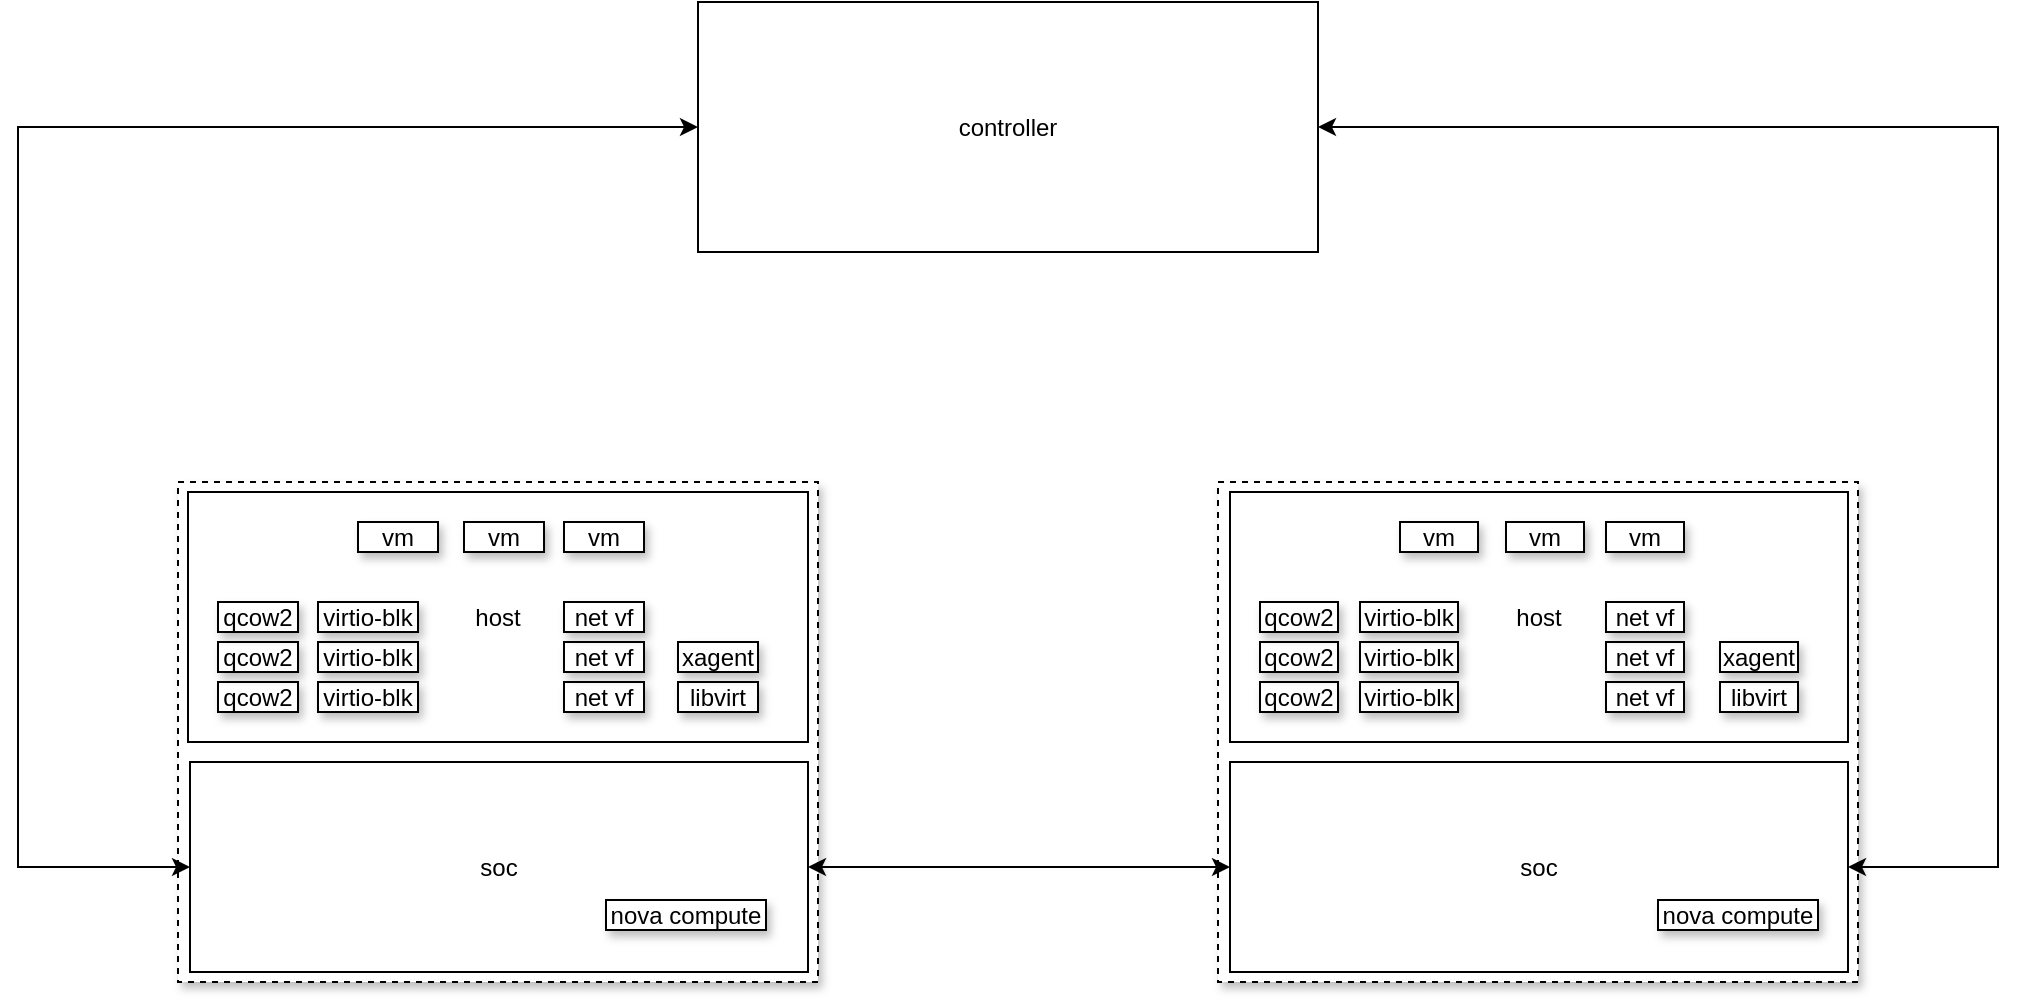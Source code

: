 <mxfile version="16.5.3" type="github">
  <diagram id="BWb1KWBUvwRuPx-WHsDX" name="Page-1">
    <mxGraphModel dx="1113" dy="760" grid="1" gridSize="10" guides="1" tooltips="1" connect="1" arrows="1" fold="1" page="1" pageScale="1" pageWidth="827" pageHeight="1169" math="0" shadow="0">
      <root>
        <mxCell id="0" />
        <mxCell id="1" parent="0" />
        <mxCell id="d7l75vfM0CyaOL6KbHwW-1" value="" style="rounded=0;whiteSpace=wrap;html=1;shadow=1;dashed=1;" vertex="1" parent="1">
          <mxGeometry x="250" y="250" width="320" height="250" as="geometry" />
        </mxCell>
        <mxCell id="d7l75vfM0CyaOL6KbHwW-2" value="host" style="rounded=0;whiteSpace=wrap;html=1;" vertex="1" parent="1">
          <mxGeometry x="255" y="255" width="310" height="125" as="geometry" />
        </mxCell>
        <mxCell id="d7l75vfM0CyaOL6KbHwW-4" value="soc" style="rounded=0;whiteSpace=wrap;html=1;" vertex="1" parent="1">
          <mxGeometry x="256" y="390" width="309" height="105" as="geometry" />
        </mxCell>
        <mxCell id="d7l75vfM0CyaOL6KbHwW-5" value="" style="rounded=0;whiteSpace=wrap;html=1;shadow=1;dashed=1;" vertex="1" parent="1">
          <mxGeometry x="770" y="250" width="320" height="250" as="geometry" />
        </mxCell>
        <mxCell id="d7l75vfM0CyaOL6KbHwW-7" value="soc" style="rounded=0;whiteSpace=wrap;html=1;" vertex="1" parent="1">
          <mxGeometry x="776" y="390" width="309" height="105" as="geometry" />
        </mxCell>
        <mxCell id="d7l75vfM0CyaOL6KbHwW-9" value="controller" style="rounded=0;whiteSpace=wrap;html=1;" vertex="1" parent="1">
          <mxGeometry x="510" y="10" width="310" height="125" as="geometry" />
        </mxCell>
        <mxCell id="d7l75vfM0CyaOL6KbHwW-10" value="" style="endArrow=classic;startArrow=classic;html=1;rounded=0;exitX=0;exitY=0.5;exitDx=0;exitDy=0;edgeStyle=orthogonalEdgeStyle;entryX=0;entryY=0.5;entryDx=0;entryDy=0;" edge="1" parent="1" source="d7l75vfM0CyaOL6KbHwW-4" target="d7l75vfM0CyaOL6KbHwW-9">
          <mxGeometry width="50" height="50" relative="1" as="geometry">
            <mxPoint x="560" y="310" as="sourcePoint" />
            <mxPoint x="180" y="150" as="targetPoint" />
            <Array as="points">
              <mxPoint x="170" y="443" />
              <mxPoint x="170" y="73" />
            </Array>
          </mxGeometry>
        </mxCell>
        <mxCell id="d7l75vfM0CyaOL6KbHwW-11" value="" style="endArrow=classic;startArrow=classic;html=1;rounded=0;entryX=1;entryY=0.5;entryDx=0;entryDy=0;exitX=1;exitY=0.5;exitDx=0;exitDy=0;edgeStyle=orthogonalEdgeStyle;" edge="1" parent="1" source="d7l75vfM0CyaOL6KbHwW-7" target="d7l75vfM0CyaOL6KbHwW-9">
          <mxGeometry width="50" height="50" relative="1" as="geometry">
            <mxPoint x="990" y="150" as="sourcePoint" />
            <mxPoint x="1040" y="100" as="targetPoint" />
            <Array as="points">
              <mxPoint x="1160" y="443" />
              <mxPoint x="1160" y="73" />
            </Array>
          </mxGeometry>
        </mxCell>
        <mxCell id="d7l75vfM0CyaOL6KbHwW-12" value="qcow2" style="rounded=0;whiteSpace=wrap;html=1;shadow=1;" vertex="1" parent="1">
          <mxGeometry x="270" y="350" width="40" height="15" as="geometry" />
        </mxCell>
        <mxCell id="d7l75vfM0CyaOL6KbHwW-13" value="qcow2" style="rounded=0;whiteSpace=wrap;html=1;shadow=1;" vertex="1" parent="1">
          <mxGeometry x="270" y="330" width="40" height="15" as="geometry" />
        </mxCell>
        <mxCell id="d7l75vfM0CyaOL6KbHwW-14" value="qcow2" style="rounded=0;whiteSpace=wrap;html=1;shadow=1;" vertex="1" parent="1">
          <mxGeometry x="270" y="310" width="40" height="15" as="geometry" />
        </mxCell>
        <mxCell id="d7l75vfM0CyaOL6KbHwW-15" value="virtio-blk" style="rounded=0;whiteSpace=wrap;html=1;shadow=1;" vertex="1" parent="1">
          <mxGeometry x="320" y="350" width="50" height="15" as="geometry" />
        </mxCell>
        <mxCell id="d7l75vfM0CyaOL6KbHwW-16" value="virtio-blk" style="rounded=0;whiteSpace=wrap;html=1;shadow=1;" vertex="1" parent="1">
          <mxGeometry x="320" y="330" width="50" height="15" as="geometry" />
        </mxCell>
        <mxCell id="d7l75vfM0CyaOL6KbHwW-17" value="virtio-blk" style="rounded=0;whiteSpace=wrap;html=1;shadow=1;" vertex="1" parent="1">
          <mxGeometry x="320" y="310" width="50" height="15" as="geometry" />
        </mxCell>
        <mxCell id="d7l75vfM0CyaOL6KbHwW-18" value="net vf" style="rounded=0;whiteSpace=wrap;html=1;shadow=1;" vertex="1" parent="1">
          <mxGeometry x="443" y="350" width="40" height="15" as="geometry" />
        </mxCell>
        <mxCell id="d7l75vfM0CyaOL6KbHwW-19" value="net vf" style="rounded=0;whiteSpace=wrap;html=1;shadow=1;" vertex="1" parent="1">
          <mxGeometry x="443" y="330" width="40" height="15" as="geometry" />
        </mxCell>
        <mxCell id="d7l75vfM0CyaOL6KbHwW-20" value="net vf" style="rounded=0;whiteSpace=wrap;html=1;shadow=1;" vertex="1" parent="1">
          <mxGeometry x="443" y="310" width="40" height="15" as="geometry" />
        </mxCell>
        <mxCell id="d7l75vfM0CyaOL6KbHwW-22" value="libvirt" style="rounded=0;whiteSpace=wrap;html=1;shadow=1;" vertex="1" parent="1">
          <mxGeometry x="500" y="350" width="40" height="15" as="geometry" />
        </mxCell>
        <mxCell id="d7l75vfM0CyaOL6KbHwW-23" value="xagent" style="rounded=0;whiteSpace=wrap;html=1;shadow=1;" vertex="1" parent="1">
          <mxGeometry x="500" y="330" width="40" height="15" as="geometry" />
        </mxCell>
        <mxCell id="d7l75vfM0CyaOL6KbHwW-24" value="vm" style="rounded=0;whiteSpace=wrap;html=1;shadow=1;" vertex="1" parent="1">
          <mxGeometry x="340" y="270" width="40" height="15" as="geometry" />
        </mxCell>
        <mxCell id="d7l75vfM0CyaOL6KbHwW-25" value="vm" style="rounded=0;whiteSpace=wrap;html=1;shadow=1;" vertex="1" parent="1">
          <mxGeometry x="443" y="270" width="40" height="15" as="geometry" />
        </mxCell>
        <mxCell id="d7l75vfM0CyaOL6KbHwW-26" value="vm" style="rounded=0;whiteSpace=wrap;html=1;shadow=1;" vertex="1" parent="1">
          <mxGeometry x="393" y="270" width="40" height="15" as="geometry" />
        </mxCell>
        <mxCell id="d7l75vfM0CyaOL6KbHwW-27" value="host" style="rounded=0;whiteSpace=wrap;html=1;" vertex="1" parent="1">
          <mxGeometry x="776" y="255" width="309" height="125" as="geometry" />
        </mxCell>
        <mxCell id="d7l75vfM0CyaOL6KbHwW-28" value="qcow2" style="rounded=0;whiteSpace=wrap;html=1;shadow=1;" vertex="1" parent="1">
          <mxGeometry x="791" y="350" width="39" height="15" as="geometry" />
        </mxCell>
        <mxCell id="d7l75vfM0CyaOL6KbHwW-29" value="qcow2" style="rounded=0;whiteSpace=wrap;html=1;shadow=1;" vertex="1" parent="1">
          <mxGeometry x="791" y="330" width="39" height="15" as="geometry" />
        </mxCell>
        <mxCell id="d7l75vfM0CyaOL6KbHwW-30" value="qcow2" style="rounded=0;whiteSpace=wrap;html=1;shadow=1;" vertex="1" parent="1">
          <mxGeometry x="791" y="310" width="39" height="15" as="geometry" />
        </mxCell>
        <mxCell id="d7l75vfM0CyaOL6KbHwW-31" value="virtio-blk" style="rounded=0;whiteSpace=wrap;html=1;shadow=1;" vertex="1" parent="1">
          <mxGeometry x="841" y="350" width="49" height="15" as="geometry" />
        </mxCell>
        <mxCell id="d7l75vfM0CyaOL6KbHwW-32" value="virtio-blk" style="rounded=0;whiteSpace=wrap;html=1;shadow=1;" vertex="1" parent="1">
          <mxGeometry x="841" y="330" width="49" height="15" as="geometry" />
        </mxCell>
        <mxCell id="d7l75vfM0CyaOL6KbHwW-33" value="virtio-blk" style="rounded=0;whiteSpace=wrap;html=1;shadow=1;" vertex="1" parent="1">
          <mxGeometry x="841" y="310" width="49" height="15" as="geometry" />
        </mxCell>
        <mxCell id="d7l75vfM0CyaOL6KbHwW-34" value="net vf" style="rounded=0;whiteSpace=wrap;html=1;shadow=1;" vertex="1" parent="1">
          <mxGeometry x="964" y="350" width="39" height="15" as="geometry" />
        </mxCell>
        <mxCell id="d7l75vfM0CyaOL6KbHwW-35" value="net vf" style="rounded=0;whiteSpace=wrap;html=1;shadow=1;" vertex="1" parent="1">
          <mxGeometry x="964" y="330" width="39" height="15" as="geometry" />
        </mxCell>
        <mxCell id="d7l75vfM0CyaOL6KbHwW-36" value="net vf" style="rounded=0;whiteSpace=wrap;html=1;shadow=1;" vertex="1" parent="1">
          <mxGeometry x="964" y="310" width="39" height="15" as="geometry" />
        </mxCell>
        <mxCell id="d7l75vfM0CyaOL6KbHwW-37" value="libvirt" style="rounded=0;whiteSpace=wrap;html=1;shadow=1;" vertex="1" parent="1">
          <mxGeometry x="1021" y="350" width="39" height="15" as="geometry" />
        </mxCell>
        <mxCell id="d7l75vfM0CyaOL6KbHwW-38" value="xagent" style="rounded=0;whiteSpace=wrap;html=1;shadow=1;" vertex="1" parent="1">
          <mxGeometry x="1021" y="330" width="39" height="15" as="geometry" />
        </mxCell>
        <mxCell id="d7l75vfM0CyaOL6KbHwW-39" value="vm" style="rounded=0;whiteSpace=wrap;html=1;shadow=1;" vertex="1" parent="1">
          <mxGeometry x="861" y="270" width="39" height="15" as="geometry" />
        </mxCell>
        <mxCell id="d7l75vfM0CyaOL6KbHwW-40" value="vm" style="rounded=0;whiteSpace=wrap;html=1;shadow=1;" vertex="1" parent="1">
          <mxGeometry x="964" y="270" width="39" height="15" as="geometry" />
        </mxCell>
        <mxCell id="d7l75vfM0CyaOL6KbHwW-41" value="vm" style="rounded=0;whiteSpace=wrap;html=1;shadow=1;" vertex="1" parent="1">
          <mxGeometry x="914" y="270" width="39" height="15" as="geometry" />
        </mxCell>
        <mxCell id="d7l75vfM0CyaOL6KbHwW-42" value="nova compute" style="rounded=0;whiteSpace=wrap;html=1;shadow=1;" vertex="1" parent="1">
          <mxGeometry x="464" y="459" width="80" height="15" as="geometry" />
        </mxCell>
        <mxCell id="d7l75vfM0CyaOL6KbHwW-43" value="nova compute" style="rounded=0;whiteSpace=wrap;html=1;shadow=1;" vertex="1" parent="1">
          <mxGeometry x="990" y="459" width="80" height="15" as="geometry" />
        </mxCell>
        <mxCell id="d7l75vfM0CyaOL6KbHwW-44" value="" style="endArrow=classic;startArrow=classic;html=1;rounded=0;exitX=1;exitY=0.5;exitDx=0;exitDy=0;entryX=0;entryY=0.5;entryDx=0;entryDy=0;" edge="1" parent="1" source="d7l75vfM0CyaOL6KbHwW-4" target="d7l75vfM0CyaOL6KbHwW-7">
          <mxGeometry width="50" height="50" relative="1" as="geometry">
            <mxPoint x="610" y="600" as="sourcePoint" />
            <mxPoint x="740" y="440" as="targetPoint" />
          </mxGeometry>
        </mxCell>
      </root>
    </mxGraphModel>
  </diagram>
</mxfile>
